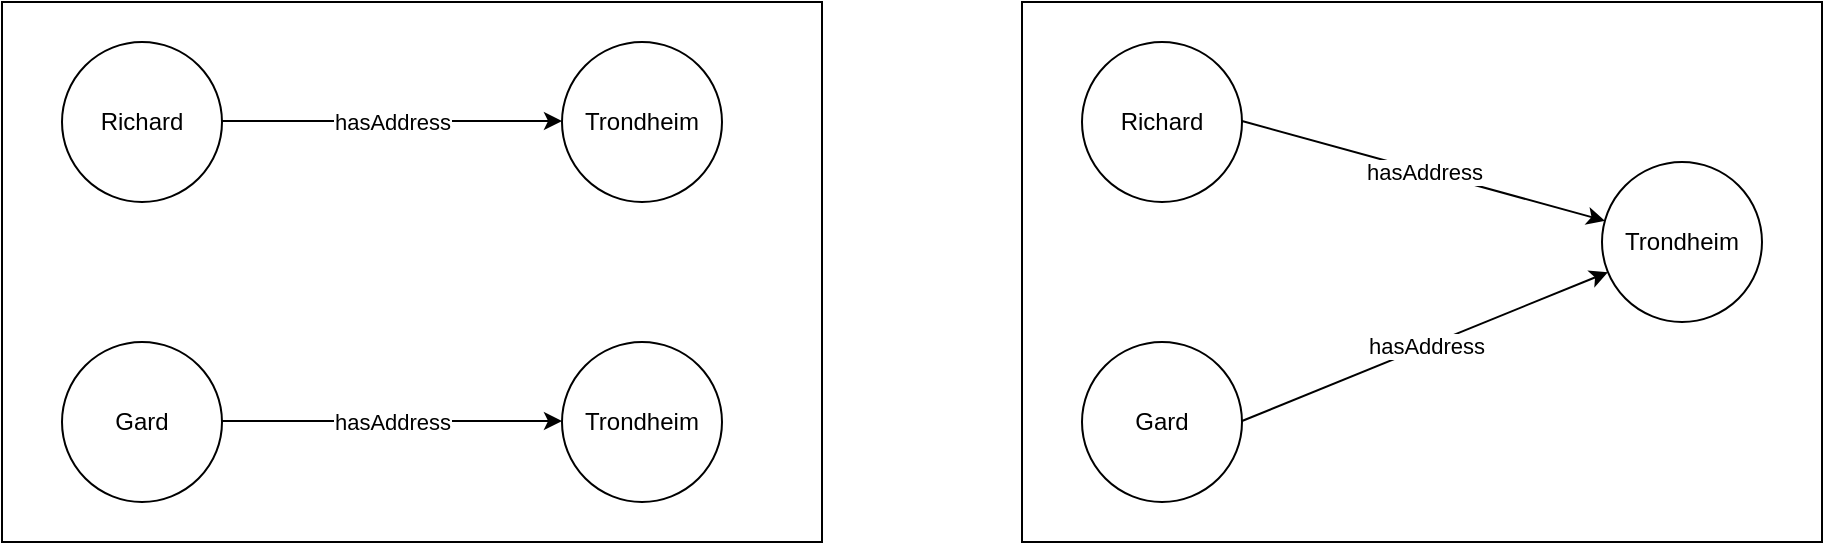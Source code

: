 <mxfile version="26.0.13">
  <diagram name="Page-1" id="EY56vloSXYm2YxHtlGjB">
    <mxGraphModel dx="1597" dy="801" grid="1" gridSize="10" guides="1" tooltips="1" connect="1" arrows="1" fold="1" page="1" pageScale="1" pageWidth="4681" pageHeight="3300" math="0" shadow="0">
      <root>
        <mxCell id="0" />
        <mxCell id="1" parent="0" />
        <mxCell id="P0xjAi0XkNNrImmywvyQ-22" value="" style="rounded=0;whiteSpace=wrap;html=1;" vertex="1" parent="1">
          <mxGeometry x="610" y="90" width="400" height="270" as="geometry" />
        </mxCell>
        <mxCell id="P0xjAi0XkNNrImmywvyQ-21" value="" style="rounded=0;whiteSpace=wrap;html=1;" vertex="1" parent="1">
          <mxGeometry x="100" y="90" width="410" height="270" as="geometry" />
        </mxCell>
        <mxCell id="P0xjAi0XkNNrImmywvyQ-1" value="Richard" style="ellipse;whiteSpace=wrap;html=1;aspect=fixed;" vertex="1" parent="1">
          <mxGeometry x="130" y="110" width="80" height="80" as="geometry" />
        </mxCell>
        <mxCell id="P0xjAi0XkNNrImmywvyQ-2" value="" style="endArrow=classic;html=1;rounded=0;" edge="1" parent="1">
          <mxGeometry relative="1" as="geometry">
            <mxPoint x="210" y="149.5" as="sourcePoint" />
            <mxPoint x="380" y="149.5" as="targetPoint" />
          </mxGeometry>
        </mxCell>
        <mxCell id="P0xjAi0XkNNrImmywvyQ-3" value="hasAddress" style="edgeLabel;resizable=0;html=1;;align=center;verticalAlign=middle;" connectable="0" vertex="1" parent="P0xjAi0XkNNrImmywvyQ-2">
          <mxGeometry relative="1" as="geometry" />
        </mxCell>
        <mxCell id="P0xjAi0XkNNrImmywvyQ-4" value="Trondheim" style="ellipse;whiteSpace=wrap;html=1;aspect=fixed;" vertex="1" parent="1">
          <mxGeometry x="380" y="110" width="80" height="80" as="geometry" />
        </mxCell>
        <mxCell id="P0xjAi0XkNNrImmywvyQ-5" value="Gard" style="ellipse;whiteSpace=wrap;html=1;aspect=fixed;" vertex="1" parent="1">
          <mxGeometry x="130" y="260" width="80" height="80" as="geometry" />
        </mxCell>
        <mxCell id="P0xjAi0XkNNrImmywvyQ-6" value="" style="endArrow=classic;html=1;rounded=0;" edge="1" parent="1">
          <mxGeometry relative="1" as="geometry">
            <mxPoint x="210" y="299.5" as="sourcePoint" />
            <mxPoint x="380" y="299.5" as="targetPoint" />
          </mxGeometry>
        </mxCell>
        <mxCell id="P0xjAi0XkNNrImmywvyQ-7" value="hasAddress" style="edgeLabel;resizable=0;html=1;;align=center;verticalAlign=middle;" connectable="0" vertex="1" parent="P0xjAi0XkNNrImmywvyQ-6">
          <mxGeometry relative="1" as="geometry" />
        </mxCell>
        <mxCell id="P0xjAi0XkNNrImmywvyQ-8" value="Trondheim" style="ellipse;whiteSpace=wrap;html=1;aspect=fixed;" vertex="1" parent="1">
          <mxGeometry x="380" y="260" width="80" height="80" as="geometry" />
        </mxCell>
        <mxCell id="P0xjAi0XkNNrImmywvyQ-11" value="Richard" style="ellipse;whiteSpace=wrap;html=1;aspect=fixed;" vertex="1" parent="1">
          <mxGeometry x="640" y="110" width="80" height="80" as="geometry" />
        </mxCell>
        <mxCell id="P0xjAi0XkNNrImmywvyQ-12" value="" style="endArrow=classic;html=1;rounded=0;" edge="1" parent="1" target="P0xjAi0XkNNrImmywvyQ-14">
          <mxGeometry relative="1" as="geometry">
            <mxPoint x="720" y="149.5" as="sourcePoint" />
            <mxPoint x="890" y="149.5" as="targetPoint" />
          </mxGeometry>
        </mxCell>
        <mxCell id="P0xjAi0XkNNrImmywvyQ-13" value="hasAddress" style="edgeLabel;resizable=0;html=1;;align=center;verticalAlign=middle;" connectable="0" vertex="1" parent="P0xjAi0XkNNrImmywvyQ-12">
          <mxGeometry relative="1" as="geometry" />
        </mxCell>
        <mxCell id="P0xjAi0XkNNrImmywvyQ-14" value="Trondheim" style="ellipse;whiteSpace=wrap;html=1;aspect=fixed;" vertex="1" parent="1">
          <mxGeometry x="900" y="170" width="80" height="80" as="geometry" />
        </mxCell>
        <mxCell id="P0xjAi0XkNNrImmywvyQ-15" value="Gard" style="ellipse;whiteSpace=wrap;html=1;aspect=fixed;" vertex="1" parent="1">
          <mxGeometry x="640" y="260" width="80" height="80" as="geometry" />
        </mxCell>
        <mxCell id="P0xjAi0XkNNrImmywvyQ-16" value="" style="endArrow=classic;html=1;rounded=0;" edge="1" parent="1" target="P0xjAi0XkNNrImmywvyQ-14">
          <mxGeometry relative="1" as="geometry">
            <mxPoint x="720" y="299.5" as="sourcePoint" />
            <mxPoint x="890" y="299.5" as="targetPoint" />
          </mxGeometry>
        </mxCell>
        <mxCell id="P0xjAi0XkNNrImmywvyQ-17" value="hasAddress" style="edgeLabel;resizable=0;html=1;;align=center;verticalAlign=middle;" connectable="0" vertex="1" parent="P0xjAi0XkNNrImmywvyQ-16">
          <mxGeometry relative="1" as="geometry" />
        </mxCell>
      </root>
    </mxGraphModel>
  </diagram>
</mxfile>
